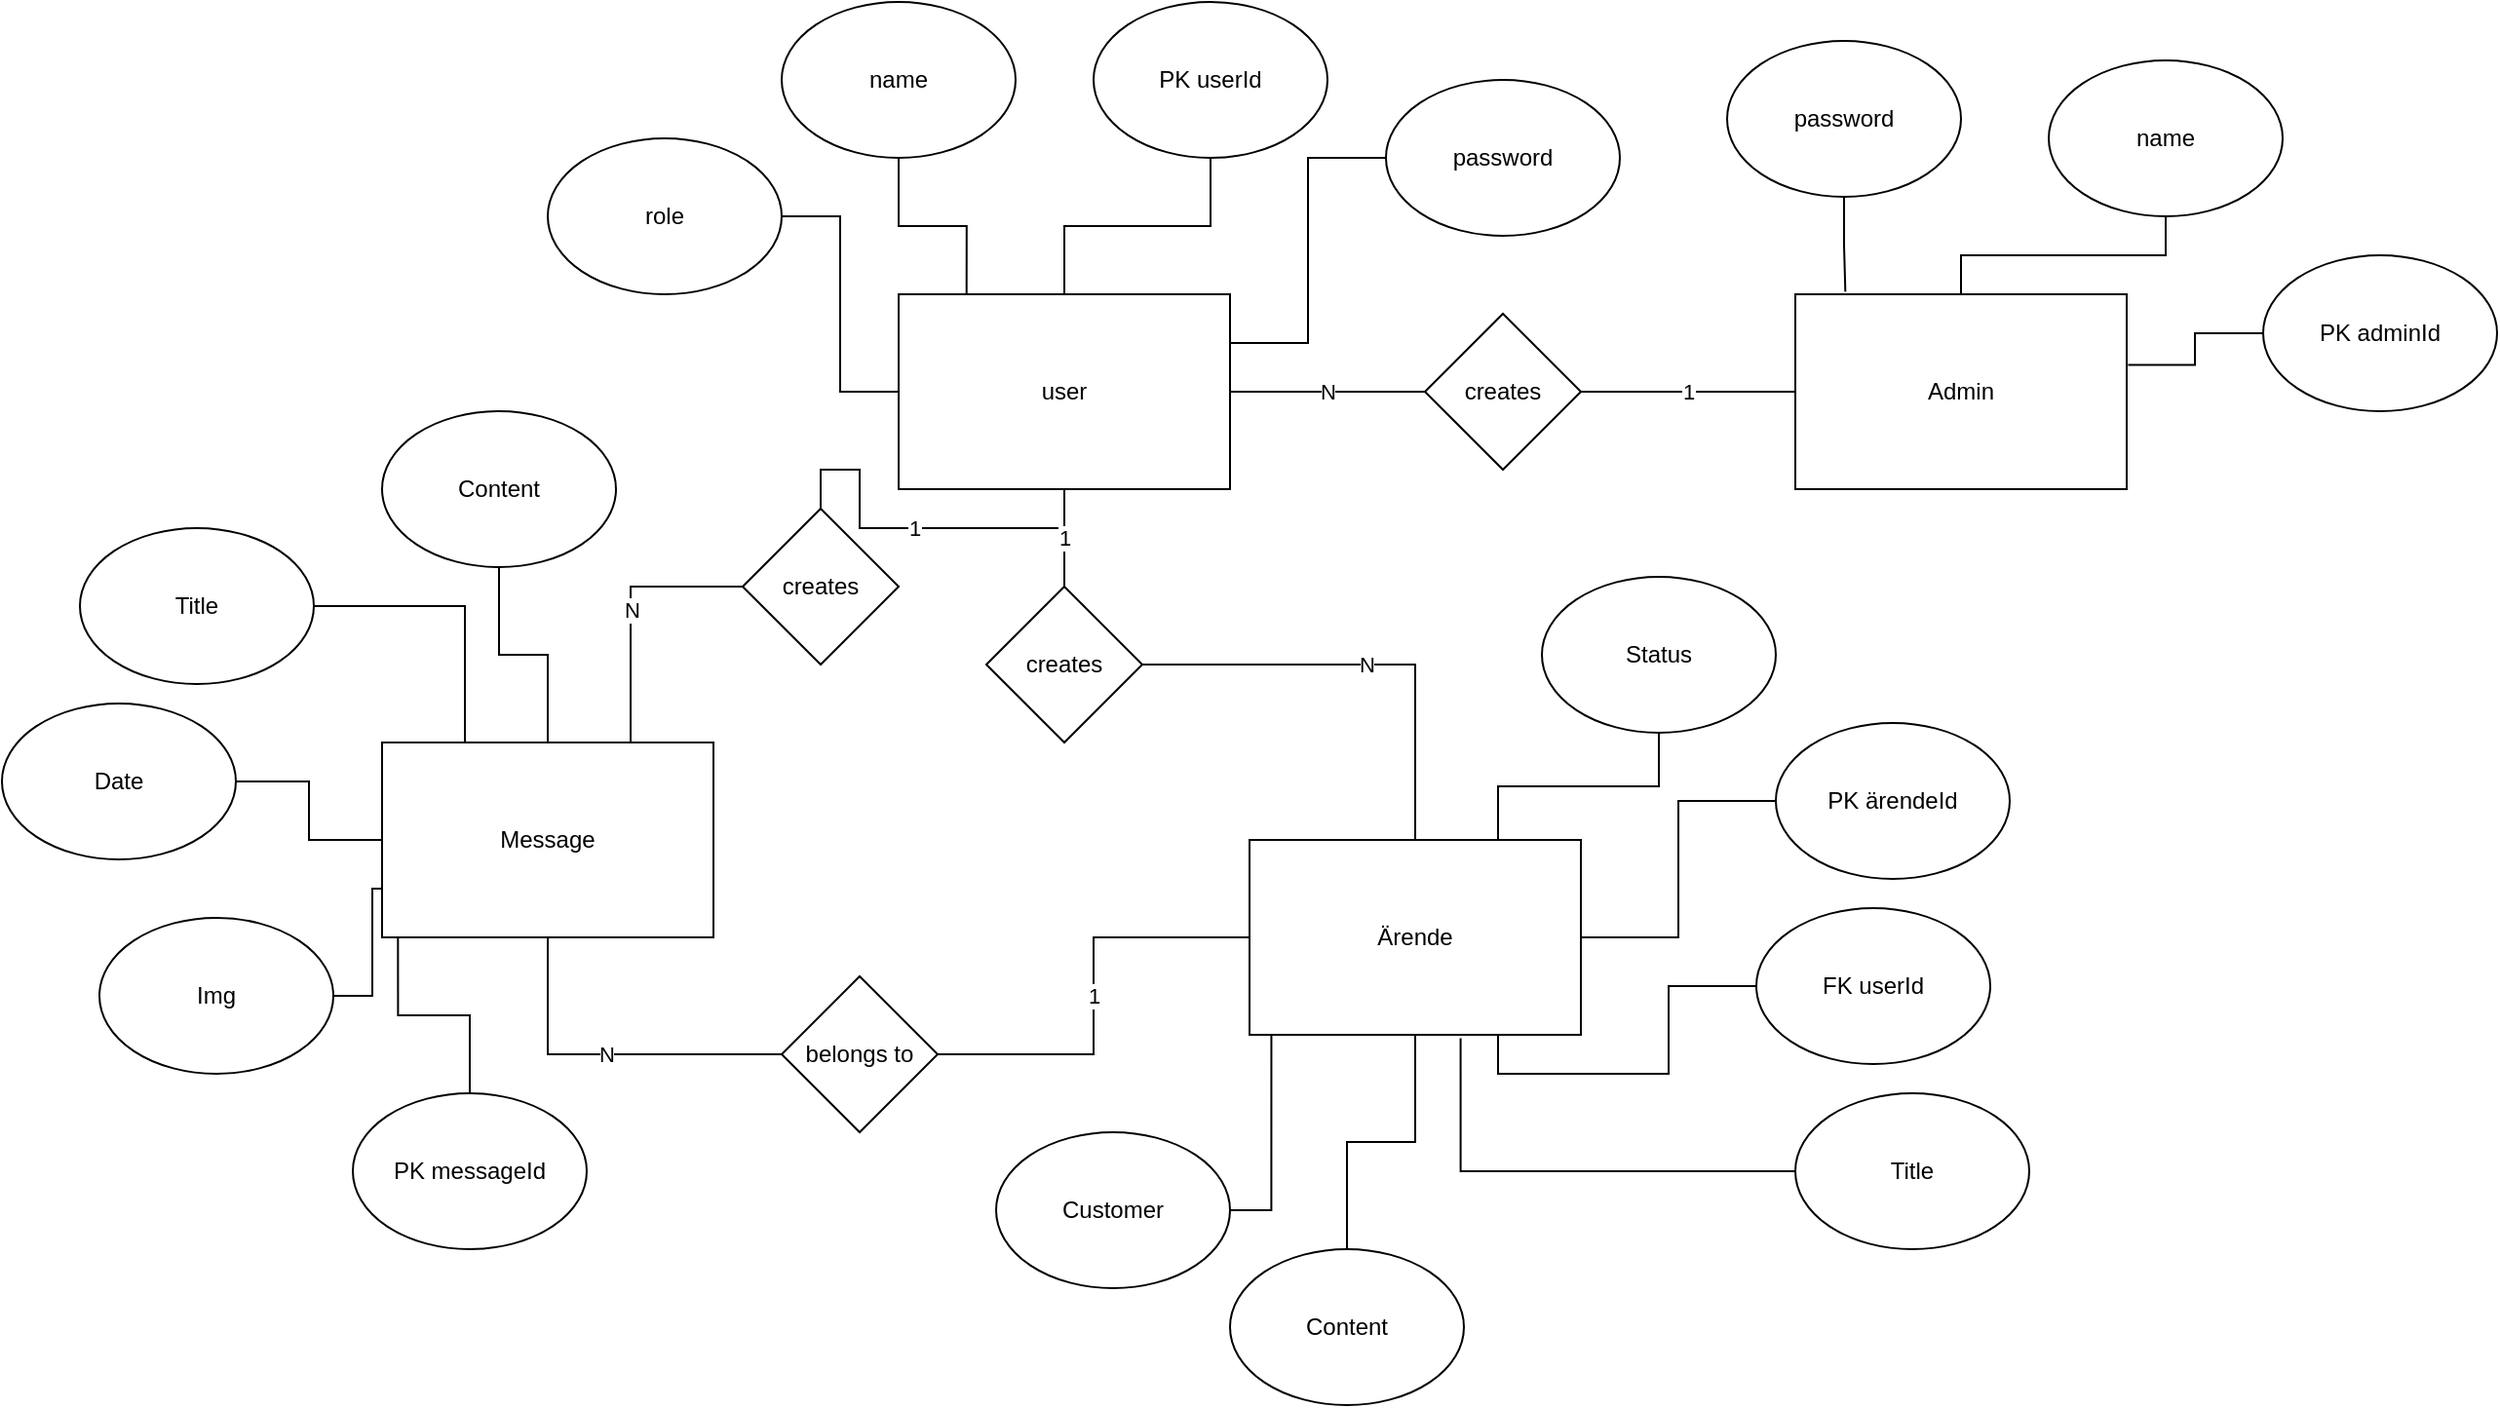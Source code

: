 <mxfile version="12.2.4" pages="1"><diagram id="6wgqHr9Ru7YQwKkDuq9S" name="Page-1"><mxGraphModel dx="4131" dy="592" grid="1" gridSize="10" guides="1" tooltips="1" connect="1" arrows="1" fold="1" page="1" pageScale="1" pageWidth="3300" pageHeight="4681" math="0" shadow="0"><root><mxCell id="0"/><mxCell id="1" parent="0"/><mxCell id="30" value="1" style="edgeStyle=orthogonalEdgeStyle;rounded=0;orthogonalLoop=1;jettySize=auto;html=1;endArrow=none;endFill=0;" parent="1" source="CA7sh3p2AnVq0iUIpkz--1" target="29" edge="1"><mxGeometry relative="1" as="geometry"/></mxCell><mxCell id="CA7sh3p2AnVq0iUIpkz--1" value="user" style="rounded=0;whiteSpace=wrap;html=1;" parent="1" vertex="1"><mxGeometry x="150" y="260" width="170" height="100" as="geometry"/></mxCell><mxCell id="2" value="Admin" style="rounded=0;whiteSpace=wrap;html=1;" parent="1" vertex="1"><mxGeometry x="610" y="260" width="170" height="100" as="geometry"/></mxCell><mxCell id="4" value="N" style="edgeStyle=orthogonalEdgeStyle;rounded=0;orthogonalLoop=1;jettySize=auto;html=1;endArrow=none;endFill=0;" parent="1" source="3" edge="1"><mxGeometry relative="1" as="geometry"><mxPoint x="320" y="310" as="targetPoint"/></mxGeometry></mxCell><mxCell id="5" value="1" style="edgeStyle=orthogonalEdgeStyle;rounded=0;orthogonalLoop=1;jettySize=auto;html=1;entryX=0;entryY=0.5;entryDx=0;entryDy=0;endArrow=none;endFill=0;" parent="1" source="3" target="2" edge="1"><mxGeometry relative="1" as="geometry"/></mxCell><mxCell id="3" value="creates" style="rhombus;whiteSpace=wrap;html=1;" parent="1" vertex="1"><mxGeometry x="420" y="270" width="80" height="80" as="geometry"/></mxCell><mxCell id="26" style="edgeStyle=orthogonalEdgeStyle;rounded=0;orthogonalLoop=1;jettySize=auto;html=1;endArrow=none;endFill=0;" parent="1" source="6" target="CA7sh3p2AnVq0iUIpkz--1" edge="1"><mxGeometry relative="1" as="geometry"/></mxCell><mxCell id="6" value="PK userId" style="ellipse;whiteSpace=wrap;html=1;" parent="1" vertex="1"><mxGeometry x="250" y="110" width="120" height="80" as="geometry"/></mxCell><mxCell id="25" style="edgeStyle=orthogonalEdgeStyle;rounded=0;orthogonalLoop=1;jettySize=auto;html=1;entryX=0.205;entryY=0.003;entryDx=0;entryDy=0;entryPerimeter=0;endArrow=none;endFill=0;" parent="1" source="7" target="CA7sh3p2AnVq0iUIpkz--1" edge="1"><mxGeometry relative="1" as="geometry"/></mxCell><mxCell id="7" value="name" style="ellipse;whiteSpace=wrap;html=1;" parent="1" vertex="1"><mxGeometry x="90" y="110" width="120" height="80" as="geometry"/></mxCell><mxCell id="24" style="edgeStyle=orthogonalEdgeStyle;rounded=0;orthogonalLoop=1;jettySize=auto;html=1;endArrow=none;endFill=0;" parent="1" source="8" target="CA7sh3p2AnVq0iUIpkz--1" edge="1"><mxGeometry relative="1" as="geometry"/></mxCell><mxCell id="8" value="role" style="ellipse;whiteSpace=wrap;html=1;" parent="1" vertex="1"><mxGeometry x="-30" y="180" width="120" height="80" as="geometry"/></mxCell><mxCell id="20" value="1" style="edgeStyle=orthogonalEdgeStyle;rounded=0;orthogonalLoop=1;jettySize=auto;html=1;endArrow=none;endFill=0;" parent="1" source="11" target="17" edge="1"><mxGeometry relative="1" as="geometry"/></mxCell><mxCell id="11" value="Ärende" style="rounded=0;whiteSpace=wrap;html=1;" parent="1" vertex="1"><mxGeometry x="330" y="540" width="170" height="100" as="geometry"/></mxCell><mxCell id="13" value="1" style="edgeStyle=orthogonalEdgeStyle;rounded=0;orthogonalLoop=1;jettySize=auto;html=1;entryX=0.5;entryY=1;entryDx=0;entryDy=0;endArrow=none;endFill=0;" parent="1" source="12" target="CA7sh3p2AnVq0iUIpkz--1" edge="1"><mxGeometry relative="1" as="geometry"/></mxCell><mxCell id="14" value="N" style="edgeStyle=orthogonalEdgeStyle;rounded=0;orthogonalLoop=1;jettySize=auto;html=1;entryX=0.5;entryY=0;entryDx=0;entryDy=0;endArrow=none;endFill=0;" parent="1" source="12" target="11" edge="1"><mxGeometry relative="1" as="geometry"/></mxCell><mxCell id="12" value="creates" style="rhombus;whiteSpace=wrap;html=1;" parent="1" vertex="1"><mxGeometry x="195" y="410" width="80" height="80" as="geometry"/></mxCell><mxCell id="15" value="Message" style="rounded=0;whiteSpace=wrap;html=1;" parent="1" vertex="1"><mxGeometry x="-115" y="490" width="170" height="100" as="geometry"/></mxCell><mxCell id="21" value="N" style="edgeStyle=orthogonalEdgeStyle;rounded=0;orthogonalLoop=1;jettySize=auto;html=1;entryX=0.5;entryY=1;entryDx=0;entryDy=0;endArrow=none;endFill=0;" parent="1" source="17" target="15" edge="1"><mxGeometry relative="1" as="geometry"/></mxCell><mxCell id="17" value="belongs to" style="rhombus;whiteSpace=wrap;html=1;" parent="1" vertex="1"><mxGeometry x="90" y="610" width="80" height="80" as="geometry"/></mxCell><mxCell id="23" style="edgeStyle=orthogonalEdgeStyle;rounded=0;orthogonalLoop=1;jettySize=auto;html=1;entryX=0;entryY=0.5;entryDx=0;entryDy=0;endArrow=none;endFill=0;" parent="1" source="22" target="15" edge="1"><mxGeometry relative="1" as="geometry"/></mxCell><mxCell id="22" value="Date" style="ellipse;whiteSpace=wrap;html=1;" parent="1" vertex="1"><mxGeometry x="-310" y="470" width="120" height="80" as="geometry"/></mxCell><mxCell id="28" style="edgeStyle=orthogonalEdgeStyle;rounded=0;orthogonalLoop=1;jettySize=auto;html=1;entryX=1;entryY=0.5;entryDx=0;entryDy=0;endArrow=none;endFill=0;" parent="1" source="27" target="11" edge="1"><mxGeometry relative="1" as="geometry"/></mxCell><mxCell id="27" value="PK ärendeId" style="ellipse;whiteSpace=wrap;html=1;" parent="1" vertex="1"><mxGeometry x="600" y="480" width="120" height="80" as="geometry"/></mxCell><mxCell id="31" value="N" style="edgeStyle=orthogonalEdgeStyle;rounded=0;orthogonalLoop=1;jettySize=auto;html=1;entryX=0.75;entryY=0;entryDx=0;entryDy=0;endArrow=none;endFill=0;" parent="1" source="29" target="15" edge="1"><mxGeometry relative="1" as="geometry"/></mxCell><mxCell id="29" value="creates" style="rhombus;whiteSpace=wrap;html=1;" parent="1" vertex="1"><mxGeometry x="70" y="370" width="80" height="80" as="geometry"/></mxCell><mxCell id="33" style="edgeStyle=orthogonalEdgeStyle;rounded=0;orthogonalLoop=1;jettySize=auto;html=1;entryX=0.25;entryY=0;entryDx=0;entryDy=0;endArrow=none;endFill=0;" parent="1" source="32" target="15" edge="1"><mxGeometry relative="1" as="geometry"/></mxCell><mxCell id="32" value="Title" style="ellipse;whiteSpace=wrap;html=1;" parent="1" vertex="1"><mxGeometry x="-270" y="380" width="120" height="80" as="geometry"/></mxCell><mxCell id="35" style="edgeStyle=orthogonalEdgeStyle;rounded=0;orthogonalLoop=1;jettySize=auto;html=1;endArrow=none;endFill=0;" parent="1" source="34" target="15" edge="1"><mxGeometry relative="1" as="geometry"/></mxCell><mxCell id="34" value="Content" style="ellipse;whiteSpace=wrap;html=1;" parent="1" vertex="1"><mxGeometry x="-115" y="320" width="120" height="80" as="geometry"/></mxCell><mxCell id="37" style="edgeStyle=orthogonalEdgeStyle;rounded=0;orthogonalLoop=1;jettySize=auto;html=1;entryX=0;entryY=0.75;entryDx=0;entryDy=0;endArrow=none;endFill=0;" parent="1" source="36" target="15" edge="1"><mxGeometry relative="1" as="geometry"/></mxCell><mxCell id="36" value="Img" style="ellipse;whiteSpace=wrap;html=1;" parent="1" vertex="1"><mxGeometry x="-260" y="580" width="120" height="80" as="geometry"/></mxCell><mxCell id="39" style="edgeStyle=orthogonalEdgeStyle;rounded=0;orthogonalLoop=1;jettySize=auto;html=1;entryX=0.75;entryY=1;entryDx=0;entryDy=0;endArrow=none;endFill=0;" parent="1" source="38" target="11" edge="1"><mxGeometry relative="1" as="geometry"/></mxCell><mxCell id="38" value="FK userId" style="ellipse;whiteSpace=wrap;html=1;" parent="1" vertex="1"><mxGeometry x="590" y="575" width="120" height="80" as="geometry"/></mxCell><mxCell id="47" style="edgeStyle=orthogonalEdgeStyle;rounded=0;orthogonalLoop=1;jettySize=auto;html=1;entryX=0.637;entryY=1.017;entryDx=0;entryDy=0;entryPerimeter=0;endArrow=none;endFill=0;" parent="1" source="46" target="11" edge="1"><mxGeometry relative="1" as="geometry"/></mxCell><mxCell id="46" value="Title" style="ellipse;whiteSpace=wrap;html=1;" parent="1" vertex="1"><mxGeometry x="610" y="670" width="120" height="80" as="geometry"/></mxCell><mxCell id="49" style="edgeStyle=orthogonalEdgeStyle;rounded=0;orthogonalLoop=1;jettySize=auto;html=1;endArrow=none;endFill=0;" parent="1" source="48" target="11" edge="1"><mxGeometry relative="1" as="geometry"/></mxCell><mxCell id="48" value="Content" style="ellipse;whiteSpace=wrap;html=1;" parent="1" vertex="1"><mxGeometry x="320" y="750" width="120" height="80" as="geometry"/></mxCell><mxCell id="51" style="edgeStyle=orthogonalEdgeStyle;rounded=0;orthogonalLoop=1;jettySize=auto;html=1;entryX=0.066;entryY=0.997;entryDx=0;entryDy=0;entryPerimeter=0;endArrow=none;endFill=0;" parent="1" source="50" target="11" edge="1"><mxGeometry relative="1" as="geometry"/></mxCell><mxCell id="50" value="Customer" style="ellipse;whiteSpace=wrap;html=1;" parent="1" vertex="1"><mxGeometry x="200" y="690" width="120" height="80" as="geometry"/></mxCell><mxCell id="57" style="edgeStyle=orthogonalEdgeStyle;rounded=0;orthogonalLoop=1;jettySize=auto;html=1;entryX=0.151;entryY=-0.013;entryDx=0;entryDy=0;entryPerimeter=0;endArrow=none;endFill=0;" parent="1" source="52" target="2" edge="1"><mxGeometry relative="1" as="geometry"/></mxCell><mxCell id="52" value="password" style="ellipse;whiteSpace=wrap;html=1;" parent="1" vertex="1"><mxGeometry x="575" y="130" width="120" height="80" as="geometry"/></mxCell><mxCell id="58" style="edgeStyle=orthogonalEdgeStyle;rounded=0;orthogonalLoop=1;jettySize=auto;html=1;endArrow=none;endFill=0;" parent="1" source="53" target="2" edge="1"><mxGeometry relative="1" as="geometry"/></mxCell><mxCell id="53" value="name" style="ellipse;whiteSpace=wrap;html=1;" parent="1" vertex="1"><mxGeometry x="740" y="140" width="120" height="80" as="geometry"/></mxCell><mxCell id="59" style="edgeStyle=orthogonalEdgeStyle;rounded=0;orthogonalLoop=1;jettySize=auto;html=1;entryX=1.004;entryY=0.362;entryDx=0;entryDy=0;entryPerimeter=0;endArrow=none;endFill=0;" parent="1" source="54" target="2" edge="1"><mxGeometry relative="1" as="geometry"/></mxCell><mxCell id="54" value="PK adminId" style="ellipse;whiteSpace=wrap;html=1;" parent="1" vertex="1"><mxGeometry x="850" y="240" width="120" height="80" as="geometry"/></mxCell><mxCell id="56" style="edgeStyle=orthogonalEdgeStyle;rounded=0;orthogonalLoop=1;jettySize=auto;html=1;entryX=1;entryY=0.25;entryDx=0;entryDy=0;endArrow=none;endFill=0;" parent="1" source="55" target="CA7sh3p2AnVq0iUIpkz--1" edge="1"><mxGeometry relative="1" as="geometry"/></mxCell><mxCell id="55" value="password" style="ellipse;whiteSpace=wrap;html=1;" parent="1" vertex="1"><mxGeometry x="400" y="150" width="120" height="80" as="geometry"/></mxCell><mxCell id="62" style="edgeStyle=orthogonalEdgeStyle;rounded=0;orthogonalLoop=1;jettySize=auto;html=1;entryX=0.048;entryY=1.003;entryDx=0;entryDy=0;entryPerimeter=0;endArrow=none;endFill=0;" parent="1" source="60" target="15" edge="1"><mxGeometry relative="1" as="geometry"/></mxCell><mxCell id="60" value="PK messageId" style="ellipse;whiteSpace=wrap;html=1;" parent="1" vertex="1"><mxGeometry x="-130" y="670" width="120" height="80" as="geometry"/></mxCell><mxCell id="64" style="edgeStyle=orthogonalEdgeStyle;rounded=0;orthogonalLoop=1;jettySize=auto;html=1;entryX=0.75;entryY=0;entryDx=0;entryDy=0;endArrow=none;endFill=0;" parent="1" source="63" target="11" edge="1"><mxGeometry relative="1" as="geometry"/></mxCell><mxCell id="63" value="Status" style="ellipse;whiteSpace=wrap;html=1;" parent="1" vertex="1"><mxGeometry x="480" y="405" width="120" height="80" as="geometry"/></mxCell></root></mxGraphModel></diagram></mxfile>